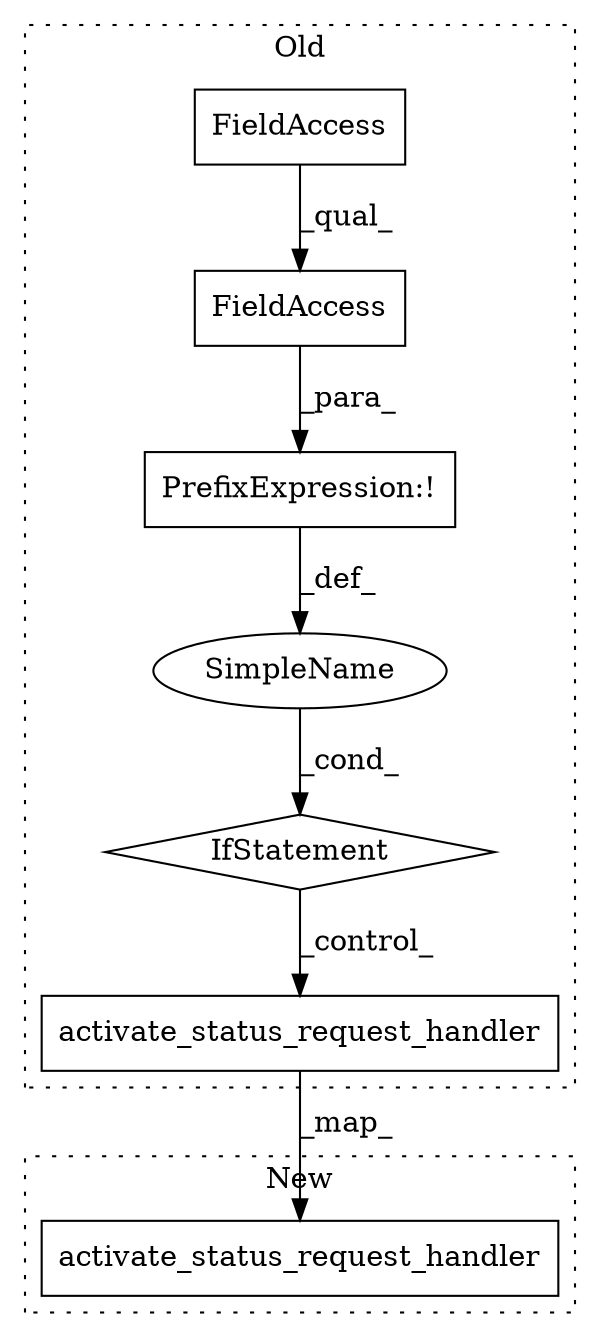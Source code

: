 digraph G {
subgraph cluster0 {
1 [label="activate_status_request_handler" a="32" s="3197,3240" l="32,1" shape="box"];
3 [label="PrefixExpression:!" a="38" s="3132" l="1" shape="box"];
4 [label="SimpleName" a="42" s="" l="" shape="ellipse"];
5 [label="IfStatement" a="25" s="3128,3164" l="4,2" shape="diamond"];
6 [label="FieldAccess" a="22" s="3133" l="31" shape="box"];
7 [label="FieldAccess" a="22" s="3133" l="22" shape="box"];
label = "Old";
style="dotted";
}
subgraph cluster1 {
2 [label="activate_status_request_handler" a="32" s="3099,3142" l="32,1" shape="box"];
label = "New";
style="dotted";
}
1 -> 2 [label="_map_"];
3 -> 4 [label="_def_"];
4 -> 5 [label="_cond_"];
5 -> 1 [label="_control_"];
6 -> 3 [label="_para_"];
7 -> 6 [label="_qual_"];
}